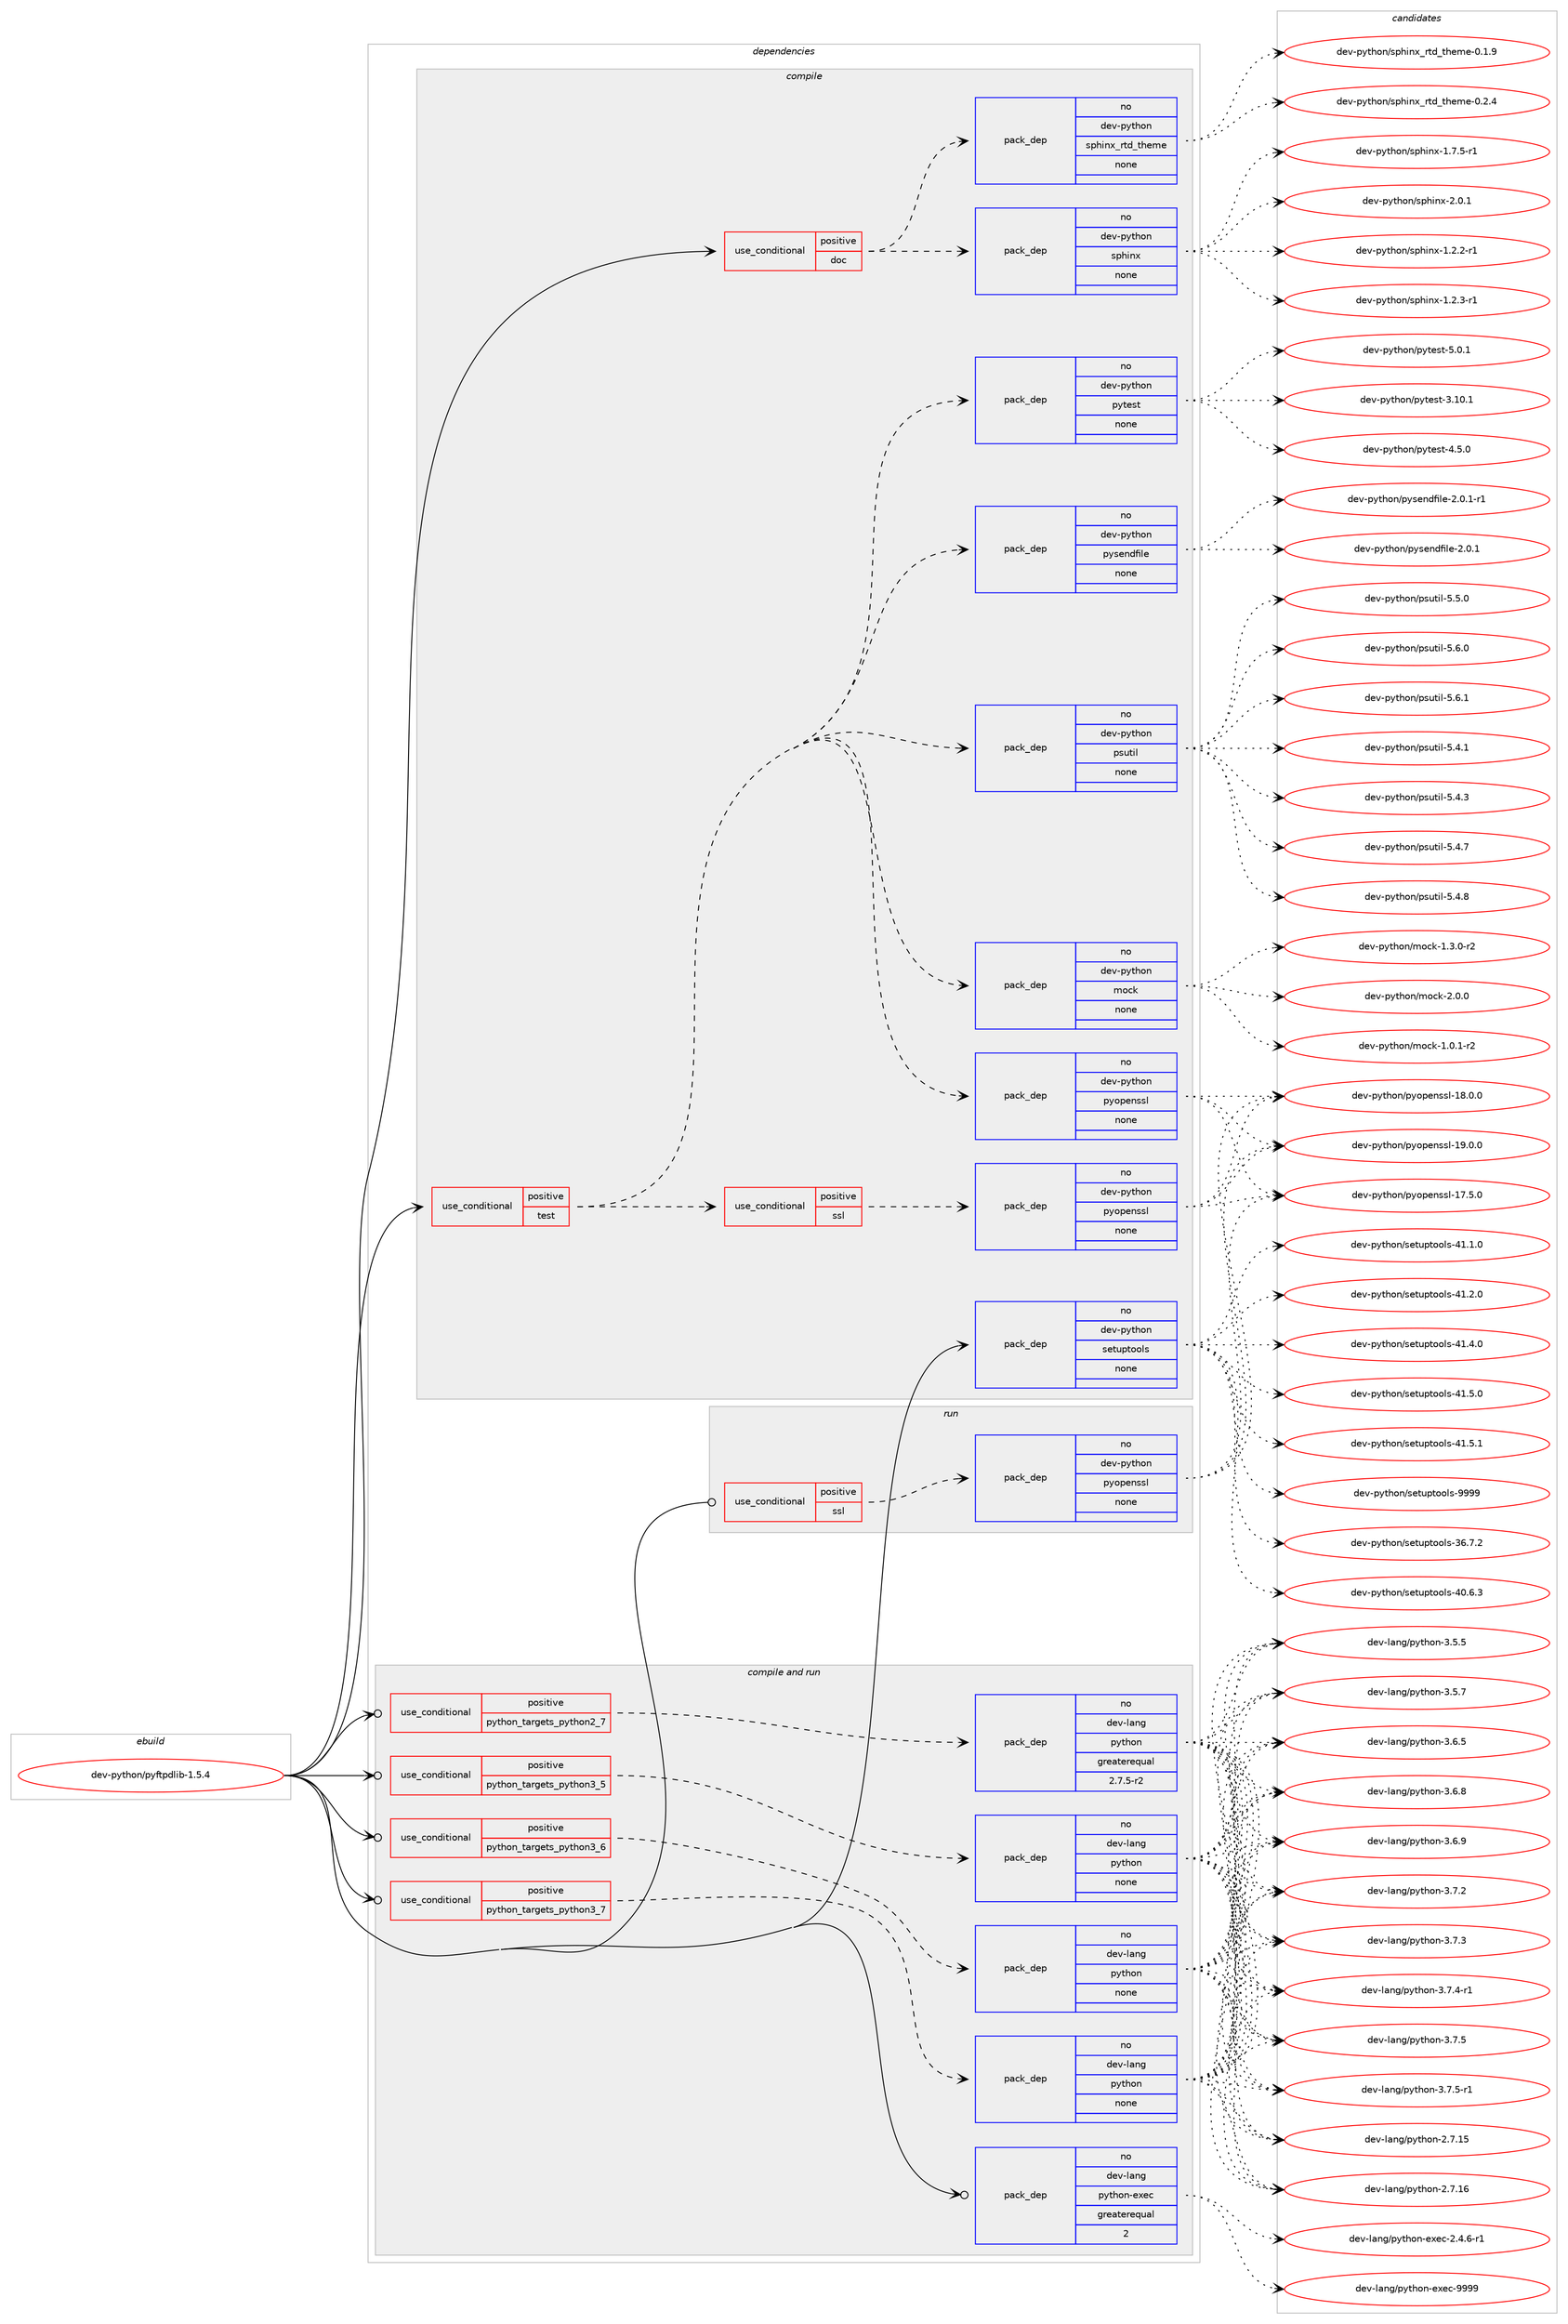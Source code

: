 digraph prolog {

# *************
# Graph options
# *************

newrank=true;
concentrate=true;
compound=true;
graph [rankdir=LR,fontname=Helvetica,fontsize=10,ranksep=1.5];#, ranksep=2.5, nodesep=0.2];
edge  [arrowhead=vee];
node  [fontname=Helvetica,fontsize=10];

# **********
# The ebuild
# **********

subgraph cluster_leftcol {
color=gray;
rank=same;
label=<<i>ebuild</i>>;
id [label="dev-python/pyftpdlib-1.5.4", color=red, width=4, href="../dev-python/pyftpdlib-1.5.4.svg"];
}

# ****************
# The dependencies
# ****************

subgraph cluster_midcol {
color=gray;
label=<<i>dependencies</i>>;
subgraph cluster_compile {
fillcolor="#eeeeee";
style=filled;
label=<<i>compile</i>>;
subgraph cond145856 {
dependency625776 [label=<<TABLE BORDER="0" CELLBORDER="1" CELLSPACING="0" CELLPADDING="4"><TR><TD ROWSPAN="3" CELLPADDING="10">use_conditional</TD></TR><TR><TD>positive</TD></TR><TR><TD>doc</TD></TR></TABLE>>, shape=none, color=red];
subgraph pack468076 {
dependency625777 [label=<<TABLE BORDER="0" CELLBORDER="1" CELLSPACING="0" CELLPADDING="4" WIDTH="220"><TR><TD ROWSPAN="6" CELLPADDING="30">pack_dep</TD></TR><TR><TD WIDTH="110">no</TD></TR><TR><TD>dev-python</TD></TR><TR><TD>sphinx</TD></TR><TR><TD>none</TD></TR><TR><TD></TD></TR></TABLE>>, shape=none, color=blue];
}
dependency625776:e -> dependency625777:w [weight=20,style="dashed",arrowhead="vee"];
subgraph pack468077 {
dependency625778 [label=<<TABLE BORDER="0" CELLBORDER="1" CELLSPACING="0" CELLPADDING="4" WIDTH="220"><TR><TD ROWSPAN="6" CELLPADDING="30">pack_dep</TD></TR><TR><TD WIDTH="110">no</TD></TR><TR><TD>dev-python</TD></TR><TR><TD>sphinx_rtd_theme</TD></TR><TR><TD>none</TD></TR><TR><TD></TD></TR></TABLE>>, shape=none, color=blue];
}
dependency625776:e -> dependency625778:w [weight=20,style="dashed",arrowhead="vee"];
}
id:e -> dependency625776:w [weight=20,style="solid",arrowhead="vee"];
subgraph cond145857 {
dependency625779 [label=<<TABLE BORDER="0" CELLBORDER="1" CELLSPACING="0" CELLPADDING="4"><TR><TD ROWSPAN="3" CELLPADDING="10">use_conditional</TD></TR><TR><TD>positive</TD></TR><TR><TD>test</TD></TR></TABLE>>, shape=none, color=red];
subgraph cond145858 {
dependency625780 [label=<<TABLE BORDER="0" CELLBORDER="1" CELLSPACING="0" CELLPADDING="4"><TR><TD ROWSPAN="3" CELLPADDING="10">use_conditional</TD></TR><TR><TD>positive</TD></TR><TR><TD>ssl</TD></TR></TABLE>>, shape=none, color=red];
subgraph pack468078 {
dependency625781 [label=<<TABLE BORDER="0" CELLBORDER="1" CELLSPACING="0" CELLPADDING="4" WIDTH="220"><TR><TD ROWSPAN="6" CELLPADDING="30">pack_dep</TD></TR><TR><TD WIDTH="110">no</TD></TR><TR><TD>dev-python</TD></TR><TR><TD>pyopenssl</TD></TR><TR><TD>none</TD></TR><TR><TD></TD></TR></TABLE>>, shape=none, color=blue];
}
dependency625780:e -> dependency625781:w [weight=20,style="dashed",arrowhead="vee"];
}
dependency625779:e -> dependency625780:w [weight=20,style="dashed",arrowhead="vee"];
subgraph pack468079 {
dependency625782 [label=<<TABLE BORDER="0" CELLBORDER="1" CELLSPACING="0" CELLPADDING="4" WIDTH="220"><TR><TD ROWSPAN="6" CELLPADDING="30">pack_dep</TD></TR><TR><TD WIDTH="110">no</TD></TR><TR><TD>dev-python</TD></TR><TR><TD>mock</TD></TR><TR><TD>none</TD></TR><TR><TD></TD></TR></TABLE>>, shape=none, color=blue];
}
dependency625779:e -> dependency625782:w [weight=20,style="dashed",arrowhead="vee"];
subgraph pack468080 {
dependency625783 [label=<<TABLE BORDER="0" CELLBORDER="1" CELLSPACING="0" CELLPADDING="4" WIDTH="220"><TR><TD ROWSPAN="6" CELLPADDING="30">pack_dep</TD></TR><TR><TD WIDTH="110">no</TD></TR><TR><TD>dev-python</TD></TR><TR><TD>psutil</TD></TR><TR><TD>none</TD></TR><TR><TD></TD></TR></TABLE>>, shape=none, color=blue];
}
dependency625779:e -> dependency625783:w [weight=20,style="dashed",arrowhead="vee"];
subgraph pack468081 {
dependency625784 [label=<<TABLE BORDER="0" CELLBORDER="1" CELLSPACING="0" CELLPADDING="4" WIDTH="220"><TR><TD ROWSPAN="6" CELLPADDING="30">pack_dep</TD></TR><TR><TD WIDTH="110">no</TD></TR><TR><TD>dev-python</TD></TR><TR><TD>pyopenssl</TD></TR><TR><TD>none</TD></TR><TR><TD></TD></TR></TABLE>>, shape=none, color=blue];
}
dependency625779:e -> dependency625784:w [weight=20,style="dashed",arrowhead="vee"];
subgraph pack468082 {
dependency625785 [label=<<TABLE BORDER="0" CELLBORDER="1" CELLSPACING="0" CELLPADDING="4" WIDTH="220"><TR><TD ROWSPAN="6" CELLPADDING="30">pack_dep</TD></TR><TR><TD WIDTH="110">no</TD></TR><TR><TD>dev-python</TD></TR><TR><TD>pysendfile</TD></TR><TR><TD>none</TD></TR><TR><TD></TD></TR></TABLE>>, shape=none, color=blue];
}
dependency625779:e -> dependency625785:w [weight=20,style="dashed",arrowhead="vee"];
subgraph pack468083 {
dependency625786 [label=<<TABLE BORDER="0" CELLBORDER="1" CELLSPACING="0" CELLPADDING="4" WIDTH="220"><TR><TD ROWSPAN="6" CELLPADDING="30">pack_dep</TD></TR><TR><TD WIDTH="110">no</TD></TR><TR><TD>dev-python</TD></TR><TR><TD>pytest</TD></TR><TR><TD>none</TD></TR><TR><TD></TD></TR></TABLE>>, shape=none, color=blue];
}
dependency625779:e -> dependency625786:w [weight=20,style="dashed",arrowhead="vee"];
}
id:e -> dependency625779:w [weight=20,style="solid",arrowhead="vee"];
subgraph pack468084 {
dependency625787 [label=<<TABLE BORDER="0" CELLBORDER="1" CELLSPACING="0" CELLPADDING="4" WIDTH="220"><TR><TD ROWSPAN="6" CELLPADDING="30">pack_dep</TD></TR><TR><TD WIDTH="110">no</TD></TR><TR><TD>dev-python</TD></TR><TR><TD>setuptools</TD></TR><TR><TD>none</TD></TR><TR><TD></TD></TR></TABLE>>, shape=none, color=blue];
}
id:e -> dependency625787:w [weight=20,style="solid",arrowhead="vee"];
}
subgraph cluster_compileandrun {
fillcolor="#eeeeee";
style=filled;
label=<<i>compile and run</i>>;
subgraph cond145859 {
dependency625788 [label=<<TABLE BORDER="0" CELLBORDER="1" CELLSPACING="0" CELLPADDING="4"><TR><TD ROWSPAN="3" CELLPADDING="10">use_conditional</TD></TR><TR><TD>positive</TD></TR><TR><TD>python_targets_python2_7</TD></TR></TABLE>>, shape=none, color=red];
subgraph pack468085 {
dependency625789 [label=<<TABLE BORDER="0" CELLBORDER="1" CELLSPACING="0" CELLPADDING="4" WIDTH="220"><TR><TD ROWSPAN="6" CELLPADDING="30">pack_dep</TD></TR><TR><TD WIDTH="110">no</TD></TR><TR><TD>dev-lang</TD></TR><TR><TD>python</TD></TR><TR><TD>greaterequal</TD></TR><TR><TD>2.7.5-r2</TD></TR></TABLE>>, shape=none, color=blue];
}
dependency625788:e -> dependency625789:w [weight=20,style="dashed",arrowhead="vee"];
}
id:e -> dependency625788:w [weight=20,style="solid",arrowhead="odotvee"];
subgraph cond145860 {
dependency625790 [label=<<TABLE BORDER="0" CELLBORDER="1" CELLSPACING="0" CELLPADDING="4"><TR><TD ROWSPAN="3" CELLPADDING="10">use_conditional</TD></TR><TR><TD>positive</TD></TR><TR><TD>python_targets_python3_5</TD></TR></TABLE>>, shape=none, color=red];
subgraph pack468086 {
dependency625791 [label=<<TABLE BORDER="0" CELLBORDER="1" CELLSPACING="0" CELLPADDING="4" WIDTH="220"><TR><TD ROWSPAN="6" CELLPADDING="30">pack_dep</TD></TR><TR><TD WIDTH="110">no</TD></TR><TR><TD>dev-lang</TD></TR><TR><TD>python</TD></TR><TR><TD>none</TD></TR><TR><TD></TD></TR></TABLE>>, shape=none, color=blue];
}
dependency625790:e -> dependency625791:w [weight=20,style="dashed",arrowhead="vee"];
}
id:e -> dependency625790:w [weight=20,style="solid",arrowhead="odotvee"];
subgraph cond145861 {
dependency625792 [label=<<TABLE BORDER="0" CELLBORDER="1" CELLSPACING="0" CELLPADDING="4"><TR><TD ROWSPAN="3" CELLPADDING="10">use_conditional</TD></TR><TR><TD>positive</TD></TR><TR><TD>python_targets_python3_6</TD></TR></TABLE>>, shape=none, color=red];
subgraph pack468087 {
dependency625793 [label=<<TABLE BORDER="0" CELLBORDER="1" CELLSPACING="0" CELLPADDING="4" WIDTH="220"><TR><TD ROWSPAN="6" CELLPADDING="30">pack_dep</TD></TR><TR><TD WIDTH="110">no</TD></TR><TR><TD>dev-lang</TD></TR><TR><TD>python</TD></TR><TR><TD>none</TD></TR><TR><TD></TD></TR></TABLE>>, shape=none, color=blue];
}
dependency625792:e -> dependency625793:w [weight=20,style="dashed",arrowhead="vee"];
}
id:e -> dependency625792:w [weight=20,style="solid",arrowhead="odotvee"];
subgraph cond145862 {
dependency625794 [label=<<TABLE BORDER="0" CELLBORDER="1" CELLSPACING="0" CELLPADDING="4"><TR><TD ROWSPAN="3" CELLPADDING="10">use_conditional</TD></TR><TR><TD>positive</TD></TR><TR><TD>python_targets_python3_7</TD></TR></TABLE>>, shape=none, color=red];
subgraph pack468088 {
dependency625795 [label=<<TABLE BORDER="0" CELLBORDER="1" CELLSPACING="0" CELLPADDING="4" WIDTH="220"><TR><TD ROWSPAN="6" CELLPADDING="30">pack_dep</TD></TR><TR><TD WIDTH="110">no</TD></TR><TR><TD>dev-lang</TD></TR><TR><TD>python</TD></TR><TR><TD>none</TD></TR><TR><TD></TD></TR></TABLE>>, shape=none, color=blue];
}
dependency625794:e -> dependency625795:w [weight=20,style="dashed",arrowhead="vee"];
}
id:e -> dependency625794:w [weight=20,style="solid",arrowhead="odotvee"];
subgraph pack468089 {
dependency625796 [label=<<TABLE BORDER="0" CELLBORDER="1" CELLSPACING="0" CELLPADDING="4" WIDTH="220"><TR><TD ROWSPAN="6" CELLPADDING="30">pack_dep</TD></TR><TR><TD WIDTH="110">no</TD></TR><TR><TD>dev-lang</TD></TR><TR><TD>python-exec</TD></TR><TR><TD>greaterequal</TD></TR><TR><TD>2</TD></TR></TABLE>>, shape=none, color=blue];
}
id:e -> dependency625796:w [weight=20,style="solid",arrowhead="odotvee"];
}
subgraph cluster_run {
fillcolor="#eeeeee";
style=filled;
label=<<i>run</i>>;
subgraph cond145863 {
dependency625797 [label=<<TABLE BORDER="0" CELLBORDER="1" CELLSPACING="0" CELLPADDING="4"><TR><TD ROWSPAN="3" CELLPADDING="10">use_conditional</TD></TR><TR><TD>positive</TD></TR><TR><TD>ssl</TD></TR></TABLE>>, shape=none, color=red];
subgraph pack468090 {
dependency625798 [label=<<TABLE BORDER="0" CELLBORDER="1" CELLSPACING="0" CELLPADDING="4" WIDTH="220"><TR><TD ROWSPAN="6" CELLPADDING="30">pack_dep</TD></TR><TR><TD WIDTH="110">no</TD></TR><TR><TD>dev-python</TD></TR><TR><TD>pyopenssl</TD></TR><TR><TD>none</TD></TR><TR><TD></TD></TR></TABLE>>, shape=none, color=blue];
}
dependency625797:e -> dependency625798:w [weight=20,style="dashed",arrowhead="vee"];
}
id:e -> dependency625797:w [weight=20,style="solid",arrowhead="odot"];
}
}

# **************
# The candidates
# **************

subgraph cluster_choices {
rank=same;
color=gray;
label=<<i>candidates</i>>;

subgraph choice468076 {
color=black;
nodesep=1;
choice10010111845112121116104111110471151121041051101204549465046504511449 [label="dev-python/sphinx-1.2.2-r1", color=red, width=4,href="../dev-python/sphinx-1.2.2-r1.svg"];
choice10010111845112121116104111110471151121041051101204549465046514511449 [label="dev-python/sphinx-1.2.3-r1", color=red, width=4,href="../dev-python/sphinx-1.2.3-r1.svg"];
choice10010111845112121116104111110471151121041051101204549465546534511449 [label="dev-python/sphinx-1.7.5-r1", color=red, width=4,href="../dev-python/sphinx-1.7.5-r1.svg"];
choice1001011184511212111610411111047115112104105110120455046484649 [label="dev-python/sphinx-2.0.1", color=red, width=4,href="../dev-python/sphinx-2.0.1.svg"];
dependency625777:e -> choice10010111845112121116104111110471151121041051101204549465046504511449:w [style=dotted,weight="100"];
dependency625777:e -> choice10010111845112121116104111110471151121041051101204549465046514511449:w [style=dotted,weight="100"];
dependency625777:e -> choice10010111845112121116104111110471151121041051101204549465546534511449:w [style=dotted,weight="100"];
dependency625777:e -> choice1001011184511212111610411111047115112104105110120455046484649:w [style=dotted,weight="100"];
}
subgraph choice468077 {
color=black;
nodesep=1;
choice10010111845112121116104111110471151121041051101209511411610095116104101109101454846494657 [label="dev-python/sphinx_rtd_theme-0.1.9", color=red, width=4,href="../dev-python/sphinx_rtd_theme-0.1.9.svg"];
choice10010111845112121116104111110471151121041051101209511411610095116104101109101454846504652 [label="dev-python/sphinx_rtd_theme-0.2.4", color=red, width=4,href="../dev-python/sphinx_rtd_theme-0.2.4.svg"];
dependency625778:e -> choice10010111845112121116104111110471151121041051101209511411610095116104101109101454846494657:w [style=dotted,weight="100"];
dependency625778:e -> choice10010111845112121116104111110471151121041051101209511411610095116104101109101454846504652:w [style=dotted,weight="100"];
}
subgraph choice468078 {
color=black;
nodesep=1;
choice100101118451121211161041111104711212111111210111011511510845495546534648 [label="dev-python/pyopenssl-17.5.0", color=red, width=4,href="../dev-python/pyopenssl-17.5.0.svg"];
choice100101118451121211161041111104711212111111210111011511510845495646484648 [label="dev-python/pyopenssl-18.0.0", color=red, width=4,href="../dev-python/pyopenssl-18.0.0.svg"];
choice100101118451121211161041111104711212111111210111011511510845495746484648 [label="dev-python/pyopenssl-19.0.0", color=red, width=4,href="../dev-python/pyopenssl-19.0.0.svg"];
dependency625781:e -> choice100101118451121211161041111104711212111111210111011511510845495546534648:w [style=dotted,weight="100"];
dependency625781:e -> choice100101118451121211161041111104711212111111210111011511510845495646484648:w [style=dotted,weight="100"];
dependency625781:e -> choice100101118451121211161041111104711212111111210111011511510845495746484648:w [style=dotted,weight="100"];
}
subgraph choice468079 {
color=black;
nodesep=1;
choice1001011184511212111610411111047109111991074549464846494511450 [label="dev-python/mock-1.0.1-r2", color=red, width=4,href="../dev-python/mock-1.0.1-r2.svg"];
choice1001011184511212111610411111047109111991074549465146484511450 [label="dev-python/mock-1.3.0-r2", color=red, width=4,href="../dev-python/mock-1.3.0-r2.svg"];
choice100101118451121211161041111104710911199107455046484648 [label="dev-python/mock-2.0.0", color=red, width=4,href="../dev-python/mock-2.0.0.svg"];
dependency625782:e -> choice1001011184511212111610411111047109111991074549464846494511450:w [style=dotted,weight="100"];
dependency625782:e -> choice1001011184511212111610411111047109111991074549465146484511450:w [style=dotted,weight="100"];
dependency625782:e -> choice100101118451121211161041111104710911199107455046484648:w [style=dotted,weight="100"];
}
subgraph choice468080 {
color=black;
nodesep=1;
choice1001011184511212111610411111047112115117116105108455346524649 [label="dev-python/psutil-5.4.1", color=red, width=4,href="../dev-python/psutil-5.4.1.svg"];
choice1001011184511212111610411111047112115117116105108455346524651 [label="dev-python/psutil-5.4.3", color=red, width=4,href="../dev-python/psutil-5.4.3.svg"];
choice1001011184511212111610411111047112115117116105108455346524655 [label="dev-python/psutil-5.4.7", color=red, width=4,href="../dev-python/psutil-5.4.7.svg"];
choice1001011184511212111610411111047112115117116105108455346524656 [label="dev-python/psutil-5.4.8", color=red, width=4,href="../dev-python/psutil-5.4.8.svg"];
choice1001011184511212111610411111047112115117116105108455346534648 [label="dev-python/psutil-5.5.0", color=red, width=4,href="../dev-python/psutil-5.5.0.svg"];
choice1001011184511212111610411111047112115117116105108455346544648 [label="dev-python/psutil-5.6.0", color=red, width=4,href="../dev-python/psutil-5.6.0.svg"];
choice1001011184511212111610411111047112115117116105108455346544649 [label="dev-python/psutil-5.6.1", color=red, width=4,href="../dev-python/psutil-5.6.1.svg"];
dependency625783:e -> choice1001011184511212111610411111047112115117116105108455346524649:w [style=dotted,weight="100"];
dependency625783:e -> choice1001011184511212111610411111047112115117116105108455346524651:w [style=dotted,weight="100"];
dependency625783:e -> choice1001011184511212111610411111047112115117116105108455346524655:w [style=dotted,weight="100"];
dependency625783:e -> choice1001011184511212111610411111047112115117116105108455346524656:w [style=dotted,weight="100"];
dependency625783:e -> choice1001011184511212111610411111047112115117116105108455346534648:w [style=dotted,weight="100"];
dependency625783:e -> choice1001011184511212111610411111047112115117116105108455346544648:w [style=dotted,weight="100"];
dependency625783:e -> choice1001011184511212111610411111047112115117116105108455346544649:w [style=dotted,weight="100"];
}
subgraph choice468081 {
color=black;
nodesep=1;
choice100101118451121211161041111104711212111111210111011511510845495546534648 [label="dev-python/pyopenssl-17.5.0", color=red, width=4,href="../dev-python/pyopenssl-17.5.0.svg"];
choice100101118451121211161041111104711212111111210111011511510845495646484648 [label="dev-python/pyopenssl-18.0.0", color=red, width=4,href="../dev-python/pyopenssl-18.0.0.svg"];
choice100101118451121211161041111104711212111111210111011511510845495746484648 [label="dev-python/pyopenssl-19.0.0", color=red, width=4,href="../dev-python/pyopenssl-19.0.0.svg"];
dependency625784:e -> choice100101118451121211161041111104711212111111210111011511510845495546534648:w [style=dotted,weight="100"];
dependency625784:e -> choice100101118451121211161041111104711212111111210111011511510845495646484648:w [style=dotted,weight="100"];
dependency625784:e -> choice100101118451121211161041111104711212111111210111011511510845495746484648:w [style=dotted,weight="100"];
}
subgraph choice468082 {
color=black;
nodesep=1;
choice1001011184511212111610411111047112121115101110100102105108101455046484649 [label="dev-python/pysendfile-2.0.1", color=red, width=4,href="../dev-python/pysendfile-2.0.1.svg"];
choice10010111845112121116104111110471121211151011101001021051081014550464846494511449 [label="dev-python/pysendfile-2.0.1-r1", color=red, width=4,href="../dev-python/pysendfile-2.0.1-r1.svg"];
dependency625785:e -> choice1001011184511212111610411111047112121115101110100102105108101455046484649:w [style=dotted,weight="100"];
dependency625785:e -> choice10010111845112121116104111110471121211151011101001021051081014550464846494511449:w [style=dotted,weight="100"];
}
subgraph choice468083 {
color=black;
nodesep=1;
choice100101118451121211161041111104711212111610111511645514649484649 [label="dev-python/pytest-3.10.1", color=red, width=4,href="../dev-python/pytest-3.10.1.svg"];
choice1001011184511212111610411111047112121116101115116455246534648 [label="dev-python/pytest-4.5.0", color=red, width=4,href="../dev-python/pytest-4.5.0.svg"];
choice1001011184511212111610411111047112121116101115116455346484649 [label="dev-python/pytest-5.0.1", color=red, width=4,href="../dev-python/pytest-5.0.1.svg"];
dependency625786:e -> choice100101118451121211161041111104711212111610111511645514649484649:w [style=dotted,weight="100"];
dependency625786:e -> choice1001011184511212111610411111047112121116101115116455246534648:w [style=dotted,weight="100"];
dependency625786:e -> choice1001011184511212111610411111047112121116101115116455346484649:w [style=dotted,weight="100"];
}
subgraph choice468084 {
color=black;
nodesep=1;
choice100101118451121211161041111104711510111611711211611111110811545515446554650 [label="dev-python/setuptools-36.7.2", color=red, width=4,href="../dev-python/setuptools-36.7.2.svg"];
choice100101118451121211161041111104711510111611711211611111110811545524846544651 [label="dev-python/setuptools-40.6.3", color=red, width=4,href="../dev-python/setuptools-40.6.3.svg"];
choice100101118451121211161041111104711510111611711211611111110811545524946494648 [label="dev-python/setuptools-41.1.0", color=red, width=4,href="../dev-python/setuptools-41.1.0.svg"];
choice100101118451121211161041111104711510111611711211611111110811545524946504648 [label="dev-python/setuptools-41.2.0", color=red, width=4,href="../dev-python/setuptools-41.2.0.svg"];
choice100101118451121211161041111104711510111611711211611111110811545524946524648 [label="dev-python/setuptools-41.4.0", color=red, width=4,href="../dev-python/setuptools-41.4.0.svg"];
choice100101118451121211161041111104711510111611711211611111110811545524946534648 [label="dev-python/setuptools-41.5.0", color=red, width=4,href="../dev-python/setuptools-41.5.0.svg"];
choice100101118451121211161041111104711510111611711211611111110811545524946534649 [label="dev-python/setuptools-41.5.1", color=red, width=4,href="../dev-python/setuptools-41.5.1.svg"];
choice10010111845112121116104111110471151011161171121161111111081154557575757 [label="dev-python/setuptools-9999", color=red, width=4,href="../dev-python/setuptools-9999.svg"];
dependency625787:e -> choice100101118451121211161041111104711510111611711211611111110811545515446554650:w [style=dotted,weight="100"];
dependency625787:e -> choice100101118451121211161041111104711510111611711211611111110811545524846544651:w [style=dotted,weight="100"];
dependency625787:e -> choice100101118451121211161041111104711510111611711211611111110811545524946494648:w [style=dotted,weight="100"];
dependency625787:e -> choice100101118451121211161041111104711510111611711211611111110811545524946504648:w [style=dotted,weight="100"];
dependency625787:e -> choice100101118451121211161041111104711510111611711211611111110811545524946524648:w [style=dotted,weight="100"];
dependency625787:e -> choice100101118451121211161041111104711510111611711211611111110811545524946534648:w [style=dotted,weight="100"];
dependency625787:e -> choice100101118451121211161041111104711510111611711211611111110811545524946534649:w [style=dotted,weight="100"];
dependency625787:e -> choice10010111845112121116104111110471151011161171121161111111081154557575757:w [style=dotted,weight="100"];
}
subgraph choice468085 {
color=black;
nodesep=1;
choice10010111845108971101034711212111610411111045504655464953 [label="dev-lang/python-2.7.15", color=red, width=4,href="../dev-lang/python-2.7.15.svg"];
choice10010111845108971101034711212111610411111045504655464954 [label="dev-lang/python-2.7.16", color=red, width=4,href="../dev-lang/python-2.7.16.svg"];
choice100101118451089711010347112121116104111110455146534653 [label="dev-lang/python-3.5.5", color=red, width=4,href="../dev-lang/python-3.5.5.svg"];
choice100101118451089711010347112121116104111110455146534655 [label="dev-lang/python-3.5.7", color=red, width=4,href="../dev-lang/python-3.5.7.svg"];
choice100101118451089711010347112121116104111110455146544653 [label="dev-lang/python-3.6.5", color=red, width=4,href="../dev-lang/python-3.6.5.svg"];
choice100101118451089711010347112121116104111110455146544656 [label="dev-lang/python-3.6.8", color=red, width=4,href="../dev-lang/python-3.6.8.svg"];
choice100101118451089711010347112121116104111110455146544657 [label="dev-lang/python-3.6.9", color=red, width=4,href="../dev-lang/python-3.6.9.svg"];
choice100101118451089711010347112121116104111110455146554650 [label="dev-lang/python-3.7.2", color=red, width=4,href="../dev-lang/python-3.7.2.svg"];
choice100101118451089711010347112121116104111110455146554651 [label="dev-lang/python-3.7.3", color=red, width=4,href="../dev-lang/python-3.7.3.svg"];
choice1001011184510897110103471121211161041111104551465546524511449 [label="dev-lang/python-3.7.4-r1", color=red, width=4,href="../dev-lang/python-3.7.4-r1.svg"];
choice100101118451089711010347112121116104111110455146554653 [label="dev-lang/python-3.7.5", color=red, width=4,href="../dev-lang/python-3.7.5.svg"];
choice1001011184510897110103471121211161041111104551465546534511449 [label="dev-lang/python-3.7.5-r1", color=red, width=4,href="../dev-lang/python-3.7.5-r1.svg"];
dependency625789:e -> choice10010111845108971101034711212111610411111045504655464953:w [style=dotted,weight="100"];
dependency625789:e -> choice10010111845108971101034711212111610411111045504655464954:w [style=dotted,weight="100"];
dependency625789:e -> choice100101118451089711010347112121116104111110455146534653:w [style=dotted,weight="100"];
dependency625789:e -> choice100101118451089711010347112121116104111110455146534655:w [style=dotted,weight="100"];
dependency625789:e -> choice100101118451089711010347112121116104111110455146544653:w [style=dotted,weight="100"];
dependency625789:e -> choice100101118451089711010347112121116104111110455146544656:w [style=dotted,weight="100"];
dependency625789:e -> choice100101118451089711010347112121116104111110455146544657:w [style=dotted,weight="100"];
dependency625789:e -> choice100101118451089711010347112121116104111110455146554650:w [style=dotted,weight="100"];
dependency625789:e -> choice100101118451089711010347112121116104111110455146554651:w [style=dotted,weight="100"];
dependency625789:e -> choice1001011184510897110103471121211161041111104551465546524511449:w [style=dotted,weight="100"];
dependency625789:e -> choice100101118451089711010347112121116104111110455146554653:w [style=dotted,weight="100"];
dependency625789:e -> choice1001011184510897110103471121211161041111104551465546534511449:w [style=dotted,weight="100"];
}
subgraph choice468086 {
color=black;
nodesep=1;
choice10010111845108971101034711212111610411111045504655464953 [label="dev-lang/python-2.7.15", color=red, width=4,href="../dev-lang/python-2.7.15.svg"];
choice10010111845108971101034711212111610411111045504655464954 [label="dev-lang/python-2.7.16", color=red, width=4,href="../dev-lang/python-2.7.16.svg"];
choice100101118451089711010347112121116104111110455146534653 [label="dev-lang/python-3.5.5", color=red, width=4,href="../dev-lang/python-3.5.5.svg"];
choice100101118451089711010347112121116104111110455146534655 [label="dev-lang/python-3.5.7", color=red, width=4,href="../dev-lang/python-3.5.7.svg"];
choice100101118451089711010347112121116104111110455146544653 [label="dev-lang/python-3.6.5", color=red, width=4,href="../dev-lang/python-3.6.5.svg"];
choice100101118451089711010347112121116104111110455146544656 [label="dev-lang/python-3.6.8", color=red, width=4,href="../dev-lang/python-3.6.8.svg"];
choice100101118451089711010347112121116104111110455146544657 [label="dev-lang/python-3.6.9", color=red, width=4,href="../dev-lang/python-3.6.9.svg"];
choice100101118451089711010347112121116104111110455146554650 [label="dev-lang/python-3.7.2", color=red, width=4,href="../dev-lang/python-3.7.2.svg"];
choice100101118451089711010347112121116104111110455146554651 [label="dev-lang/python-3.7.3", color=red, width=4,href="../dev-lang/python-3.7.3.svg"];
choice1001011184510897110103471121211161041111104551465546524511449 [label="dev-lang/python-3.7.4-r1", color=red, width=4,href="../dev-lang/python-3.7.4-r1.svg"];
choice100101118451089711010347112121116104111110455146554653 [label="dev-lang/python-3.7.5", color=red, width=4,href="../dev-lang/python-3.7.5.svg"];
choice1001011184510897110103471121211161041111104551465546534511449 [label="dev-lang/python-3.7.5-r1", color=red, width=4,href="../dev-lang/python-3.7.5-r1.svg"];
dependency625791:e -> choice10010111845108971101034711212111610411111045504655464953:w [style=dotted,weight="100"];
dependency625791:e -> choice10010111845108971101034711212111610411111045504655464954:w [style=dotted,weight="100"];
dependency625791:e -> choice100101118451089711010347112121116104111110455146534653:w [style=dotted,weight="100"];
dependency625791:e -> choice100101118451089711010347112121116104111110455146534655:w [style=dotted,weight="100"];
dependency625791:e -> choice100101118451089711010347112121116104111110455146544653:w [style=dotted,weight="100"];
dependency625791:e -> choice100101118451089711010347112121116104111110455146544656:w [style=dotted,weight="100"];
dependency625791:e -> choice100101118451089711010347112121116104111110455146544657:w [style=dotted,weight="100"];
dependency625791:e -> choice100101118451089711010347112121116104111110455146554650:w [style=dotted,weight="100"];
dependency625791:e -> choice100101118451089711010347112121116104111110455146554651:w [style=dotted,weight="100"];
dependency625791:e -> choice1001011184510897110103471121211161041111104551465546524511449:w [style=dotted,weight="100"];
dependency625791:e -> choice100101118451089711010347112121116104111110455146554653:w [style=dotted,weight="100"];
dependency625791:e -> choice1001011184510897110103471121211161041111104551465546534511449:w [style=dotted,weight="100"];
}
subgraph choice468087 {
color=black;
nodesep=1;
choice10010111845108971101034711212111610411111045504655464953 [label="dev-lang/python-2.7.15", color=red, width=4,href="../dev-lang/python-2.7.15.svg"];
choice10010111845108971101034711212111610411111045504655464954 [label="dev-lang/python-2.7.16", color=red, width=4,href="../dev-lang/python-2.7.16.svg"];
choice100101118451089711010347112121116104111110455146534653 [label="dev-lang/python-3.5.5", color=red, width=4,href="../dev-lang/python-3.5.5.svg"];
choice100101118451089711010347112121116104111110455146534655 [label="dev-lang/python-3.5.7", color=red, width=4,href="../dev-lang/python-3.5.7.svg"];
choice100101118451089711010347112121116104111110455146544653 [label="dev-lang/python-3.6.5", color=red, width=4,href="../dev-lang/python-3.6.5.svg"];
choice100101118451089711010347112121116104111110455146544656 [label="dev-lang/python-3.6.8", color=red, width=4,href="../dev-lang/python-3.6.8.svg"];
choice100101118451089711010347112121116104111110455146544657 [label="dev-lang/python-3.6.9", color=red, width=4,href="../dev-lang/python-3.6.9.svg"];
choice100101118451089711010347112121116104111110455146554650 [label="dev-lang/python-3.7.2", color=red, width=4,href="../dev-lang/python-3.7.2.svg"];
choice100101118451089711010347112121116104111110455146554651 [label="dev-lang/python-3.7.3", color=red, width=4,href="../dev-lang/python-3.7.3.svg"];
choice1001011184510897110103471121211161041111104551465546524511449 [label="dev-lang/python-3.7.4-r1", color=red, width=4,href="../dev-lang/python-3.7.4-r1.svg"];
choice100101118451089711010347112121116104111110455146554653 [label="dev-lang/python-3.7.5", color=red, width=4,href="../dev-lang/python-3.7.5.svg"];
choice1001011184510897110103471121211161041111104551465546534511449 [label="dev-lang/python-3.7.5-r1", color=red, width=4,href="../dev-lang/python-3.7.5-r1.svg"];
dependency625793:e -> choice10010111845108971101034711212111610411111045504655464953:w [style=dotted,weight="100"];
dependency625793:e -> choice10010111845108971101034711212111610411111045504655464954:w [style=dotted,weight="100"];
dependency625793:e -> choice100101118451089711010347112121116104111110455146534653:w [style=dotted,weight="100"];
dependency625793:e -> choice100101118451089711010347112121116104111110455146534655:w [style=dotted,weight="100"];
dependency625793:e -> choice100101118451089711010347112121116104111110455146544653:w [style=dotted,weight="100"];
dependency625793:e -> choice100101118451089711010347112121116104111110455146544656:w [style=dotted,weight="100"];
dependency625793:e -> choice100101118451089711010347112121116104111110455146544657:w [style=dotted,weight="100"];
dependency625793:e -> choice100101118451089711010347112121116104111110455146554650:w [style=dotted,weight="100"];
dependency625793:e -> choice100101118451089711010347112121116104111110455146554651:w [style=dotted,weight="100"];
dependency625793:e -> choice1001011184510897110103471121211161041111104551465546524511449:w [style=dotted,weight="100"];
dependency625793:e -> choice100101118451089711010347112121116104111110455146554653:w [style=dotted,weight="100"];
dependency625793:e -> choice1001011184510897110103471121211161041111104551465546534511449:w [style=dotted,weight="100"];
}
subgraph choice468088 {
color=black;
nodesep=1;
choice10010111845108971101034711212111610411111045504655464953 [label="dev-lang/python-2.7.15", color=red, width=4,href="../dev-lang/python-2.7.15.svg"];
choice10010111845108971101034711212111610411111045504655464954 [label="dev-lang/python-2.7.16", color=red, width=4,href="../dev-lang/python-2.7.16.svg"];
choice100101118451089711010347112121116104111110455146534653 [label="dev-lang/python-3.5.5", color=red, width=4,href="../dev-lang/python-3.5.5.svg"];
choice100101118451089711010347112121116104111110455146534655 [label="dev-lang/python-3.5.7", color=red, width=4,href="../dev-lang/python-3.5.7.svg"];
choice100101118451089711010347112121116104111110455146544653 [label="dev-lang/python-3.6.5", color=red, width=4,href="../dev-lang/python-3.6.5.svg"];
choice100101118451089711010347112121116104111110455146544656 [label="dev-lang/python-3.6.8", color=red, width=4,href="../dev-lang/python-3.6.8.svg"];
choice100101118451089711010347112121116104111110455146544657 [label="dev-lang/python-3.6.9", color=red, width=4,href="../dev-lang/python-3.6.9.svg"];
choice100101118451089711010347112121116104111110455146554650 [label="dev-lang/python-3.7.2", color=red, width=4,href="../dev-lang/python-3.7.2.svg"];
choice100101118451089711010347112121116104111110455146554651 [label="dev-lang/python-3.7.3", color=red, width=4,href="../dev-lang/python-3.7.3.svg"];
choice1001011184510897110103471121211161041111104551465546524511449 [label="dev-lang/python-3.7.4-r1", color=red, width=4,href="../dev-lang/python-3.7.4-r1.svg"];
choice100101118451089711010347112121116104111110455146554653 [label="dev-lang/python-3.7.5", color=red, width=4,href="../dev-lang/python-3.7.5.svg"];
choice1001011184510897110103471121211161041111104551465546534511449 [label="dev-lang/python-3.7.5-r1", color=red, width=4,href="../dev-lang/python-3.7.5-r1.svg"];
dependency625795:e -> choice10010111845108971101034711212111610411111045504655464953:w [style=dotted,weight="100"];
dependency625795:e -> choice10010111845108971101034711212111610411111045504655464954:w [style=dotted,weight="100"];
dependency625795:e -> choice100101118451089711010347112121116104111110455146534653:w [style=dotted,weight="100"];
dependency625795:e -> choice100101118451089711010347112121116104111110455146534655:w [style=dotted,weight="100"];
dependency625795:e -> choice100101118451089711010347112121116104111110455146544653:w [style=dotted,weight="100"];
dependency625795:e -> choice100101118451089711010347112121116104111110455146544656:w [style=dotted,weight="100"];
dependency625795:e -> choice100101118451089711010347112121116104111110455146544657:w [style=dotted,weight="100"];
dependency625795:e -> choice100101118451089711010347112121116104111110455146554650:w [style=dotted,weight="100"];
dependency625795:e -> choice100101118451089711010347112121116104111110455146554651:w [style=dotted,weight="100"];
dependency625795:e -> choice1001011184510897110103471121211161041111104551465546524511449:w [style=dotted,weight="100"];
dependency625795:e -> choice100101118451089711010347112121116104111110455146554653:w [style=dotted,weight="100"];
dependency625795:e -> choice1001011184510897110103471121211161041111104551465546534511449:w [style=dotted,weight="100"];
}
subgraph choice468089 {
color=black;
nodesep=1;
choice10010111845108971101034711212111610411111045101120101994550465246544511449 [label="dev-lang/python-exec-2.4.6-r1", color=red, width=4,href="../dev-lang/python-exec-2.4.6-r1.svg"];
choice10010111845108971101034711212111610411111045101120101994557575757 [label="dev-lang/python-exec-9999", color=red, width=4,href="../dev-lang/python-exec-9999.svg"];
dependency625796:e -> choice10010111845108971101034711212111610411111045101120101994550465246544511449:w [style=dotted,weight="100"];
dependency625796:e -> choice10010111845108971101034711212111610411111045101120101994557575757:w [style=dotted,weight="100"];
}
subgraph choice468090 {
color=black;
nodesep=1;
choice100101118451121211161041111104711212111111210111011511510845495546534648 [label="dev-python/pyopenssl-17.5.0", color=red, width=4,href="../dev-python/pyopenssl-17.5.0.svg"];
choice100101118451121211161041111104711212111111210111011511510845495646484648 [label="dev-python/pyopenssl-18.0.0", color=red, width=4,href="../dev-python/pyopenssl-18.0.0.svg"];
choice100101118451121211161041111104711212111111210111011511510845495746484648 [label="dev-python/pyopenssl-19.0.0", color=red, width=4,href="../dev-python/pyopenssl-19.0.0.svg"];
dependency625798:e -> choice100101118451121211161041111104711212111111210111011511510845495546534648:w [style=dotted,weight="100"];
dependency625798:e -> choice100101118451121211161041111104711212111111210111011511510845495646484648:w [style=dotted,weight="100"];
dependency625798:e -> choice100101118451121211161041111104711212111111210111011511510845495746484648:w [style=dotted,weight="100"];
}
}

}
